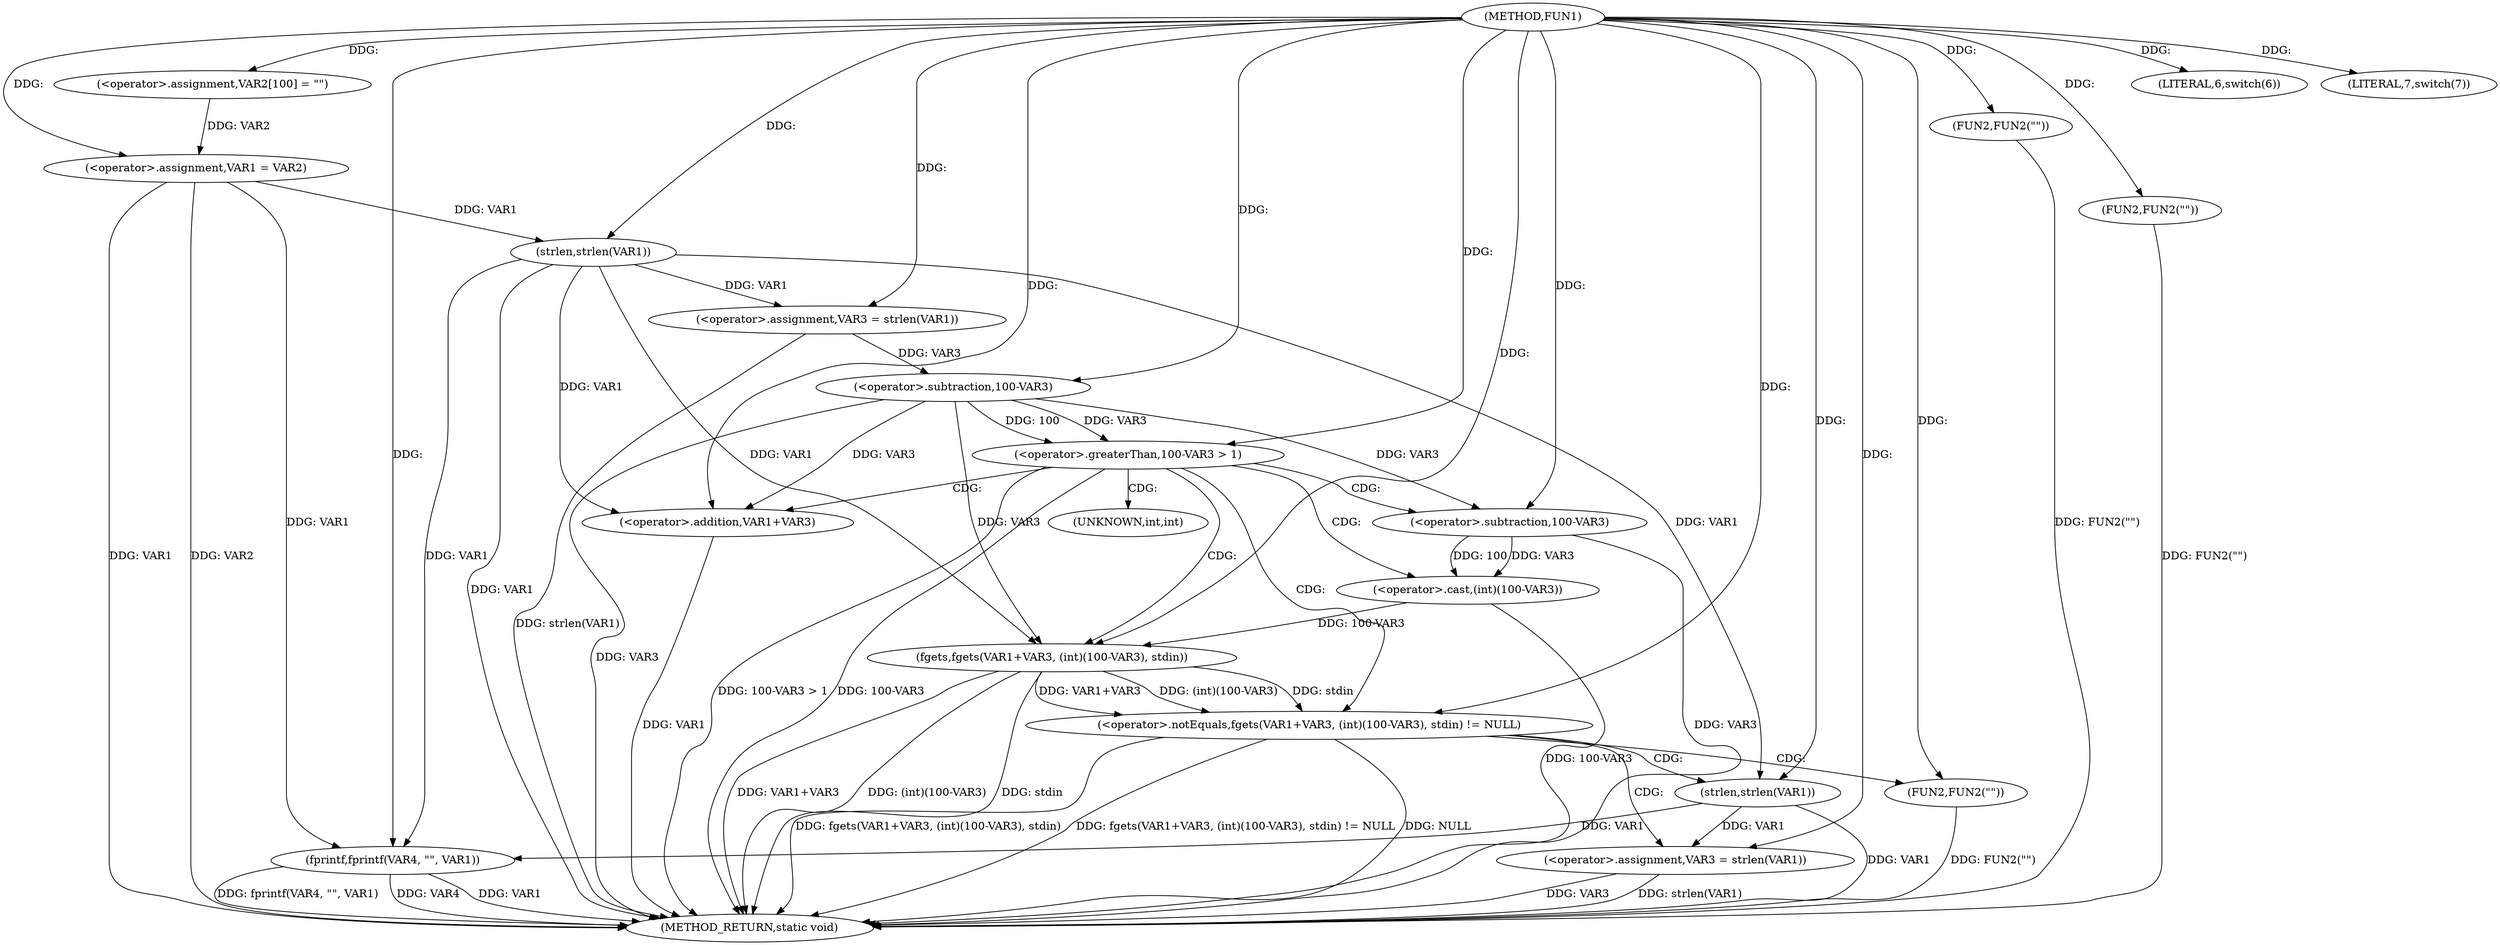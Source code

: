 digraph FUN1 {  
"1000100" [label = "(METHOD,FUN1)" ]
"1000168" [label = "(METHOD_RETURN,static void)" ]
"1000104" [label = "(<operator>.assignment,VAR2[100] = \"\")" ]
"1000107" [label = "(<operator>.assignment,VAR1 = VAR2)" ]
"1000111" [label = "(LITERAL,6,switch(6))" ]
"1000116" [label = "(<operator>.assignment,VAR3 = strlen(VAR1))" ]
"1000118" [label = "(strlen,strlen(VAR1))" ]
"1000121" [label = "(<operator>.greaterThan,100-VAR3 > 1)" ]
"1000122" [label = "(<operator>.subtraction,100-VAR3)" ]
"1000128" [label = "(<operator>.notEquals,fgets(VAR1+VAR3, (int)(100-VAR3), stdin) != NULL)" ]
"1000129" [label = "(fgets,fgets(VAR1+VAR3, (int)(100-VAR3), stdin))" ]
"1000130" [label = "(<operator>.addition,VAR1+VAR3)" ]
"1000133" [label = "(<operator>.cast,(int)(100-VAR3))" ]
"1000135" [label = "(<operator>.subtraction,100-VAR3)" ]
"1000141" [label = "(<operator>.assignment,VAR3 = strlen(VAR1))" ]
"1000143" [label = "(strlen,strlen(VAR1))" ]
"1000148" [label = "(FUN2,FUN2(\"\"))" ]
"1000152" [label = "(FUN2,FUN2(\"\"))" ]
"1000156" [label = "(LITERAL,7,switch(7))" ]
"1000159" [label = "(fprintf,fprintf(VAR4, \"\", VAR1))" ]
"1000165" [label = "(FUN2,FUN2(\"\"))" ]
"1000134" [label = "(UNKNOWN,int,int)" ]
  "1000159" -> "1000168"  [ label = "DDG: fprintf(VAR4, \"\", VAR1)"] 
  "1000129" -> "1000168"  [ label = "DDG: VAR1+VAR3"] 
  "1000141" -> "1000168"  [ label = "DDG: VAR3"] 
  "1000107" -> "1000168"  [ label = "DDG: VAR1"] 
  "1000159" -> "1000168"  [ label = "DDG: VAR4"] 
  "1000152" -> "1000168"  [ label = "DDG: FUN2(\"\")"] 
  "1000121" -> "1000168"  [ label = "DDG: 100-VAR3 > 1"] 
  "1000148" -> "1000168"  [ label = "DDG: FUN2(\"\")"] 
  "1000116" -> "1000168"  [ label = "DDG: strlen(VAR1)"] 
  "1000129" -> "1000168"  [ label = "DDG: (int)(100-VAR3)"] 
  "1000133" -> "1000168"  [ label = "DDG: 100-VAR3"] 
  "1000118" -> "1000168"  [ label = "DDG: VAR1"] 
  "1000159" -> "1000168"  [ label = "DDG: VAR1"] 
  "1000128" -> "1000168"  [ label = "DDG: NULL"] 
  "1000128" -> "1000168"  [ label = "DDG: fgets(VAR1+VAR3, (int)(100-VAR3), stdin)"] 
  "1000143" -> "1000168"  [ label = "DDG: VAR1"] 
  "1000141" -> "1000168"  [ label = "DDG: strlen(VAR1)"] 
  "1000121" -> "1000168"  [ label = "DDG: 100-VAR3"] 
  "1000128" -> "1000168"  [ label = "DDG: fgets(VAR1+VAR3, (int)(100-VAR3), stdin) != NULL"] 
  "1000129" -> "1000168"  [ label = "DDG: stdin"] 
  "1000135" -> "1000168"  [ label = "DDG: VAR3"] 
  "1000107" -> "1000168"  [ label = "DDG: VAR2"] 
  "1000130" -> "1000168"  [ label = "DDG: VAR1"] 
  "1000122" -> "1000168"  [ label = "DDG: VAR3"] 
  "1000165" -> "1000168"  [ label = "DDG: FUN2(\"\")"] 
  "1000100" -> "1000104"  [ label = "DDG: "] 
  "1000104" -> "1000107"  [ label = "DDG: VAR2"] 
  "1000100" -> "1000107"  [ label = "DDG: "] 
  "1000100" -> "1000111"  [ label = "DDG: "] 
  "1000118" -> "1000116"  [ label = "DDG: VAR1"] 
  "1000100" -> "1000116"  [ label = "DDG: "] 
  "1000107" -> "1000118"  [ label = "DDG: VAR1"] 
  "1000100" -> "1000118"  [ label = "DDG: "] 
  "1000122" -> "1000121"  [ label = "DDG: 100"] 
  "1000122" -> "1000121"  [ label = "DDG: VAR3"] 
  "1000100" -> "1000122"  [ label = "DDG: "] 
  "1000116" -> "1000122"  [ label = "DDG: VAR3"] 
  "1000100" -> "1000121"  [ label = "DDG: "] 
  "1000129" -> "1000128"  [ label = "DDG: VAR1+VAR3"] 
  "1000129" -> "1000128"  [ label = "DDG: (int)(100-VAR3)"] 
  "1000129" -> "1000128"  [ label = "DDG: stdin"] 
  "1000118" -> "1000129"  [ label = "DDG: VAR1"] 
  "1000100" -> "1000129"  [ label = "DDG: "] 
  "1000122" -> "1000129"  [ label = "DDG: VAR3"] 
  "1000118" -> "1000130"  [ label = "DDG: VAR1"] 
  "1000100" -> "1000130"  [ label = "DDG: "] 
  "1000122" -> "1000130"  [ label = "DDG: VAR3"] 
  "1000133" -> "1000129"  [ label = "DDG: 100-VAR3"] 
  "1000135" -> "1000133"  [ label = "DDG: 100"] 
  "1000135" -> "1000133"  [ label = "DDG: VAR3"] 
  "1000100" -> "1000135"  [ label = "DDG: "] 
  "1000122" -> "1000135"  [ label = "DDG: VAR3"] 
  "1000100" -> "1000128"  [ label = "DDG: "] 
  "1000143" -> "1000141"  [ label = "DDG: VAR1"] 
  "1000100" -> "1000141"  [ label = "DDG: "] 
  "1000100" -> "1000143"  [ label = "DDG: "] 
  "1000118" -> "1000143"  [ label = "DDG: VAR1"] 
  "1000100" -> "1000148"  [ label = "DDG: "] 
  "1000100" -> "1000152"  [ label = "DDG: "] 
  "1000100" -> "1000156"  [ label = "DDG: "] 
  "1000100" -> "1000159"  [ label = "DDG: "] 
  "1000107" -> "1000159"  [ label = "DDG: VAR1"] 
  "1000143" -> "1000159"  [ label = "DDG: VAR1"] 
  "1000118" -> "1000159"  [ label = "DDG: VAR1"] 
  "1000100" -> "1000165"  [ label = "DDG: "] 
  "1000121" -> "1000128"  [ label = "CDG: "] 
  "1000121" -> "1000129"  [ label = "CDG: "] 
  "1000121" -> "1000130"  [ label = "CDG: "] 
  "1000121" -> "1000135"  [ label = "CDG: "] 
  "1000121" -> "1000133"  [ label = "CDG: "] 
  "1000121" -> "1000134"  [ label = "CDG: "] 
  "1000128" -> "1000143"  [ label = "CDG: "] 
  "1000128" -> "1000141"  [ label = "CDG: "] 
  "1000128" -> "1000148"  [ label = "CDG: "] 
}

